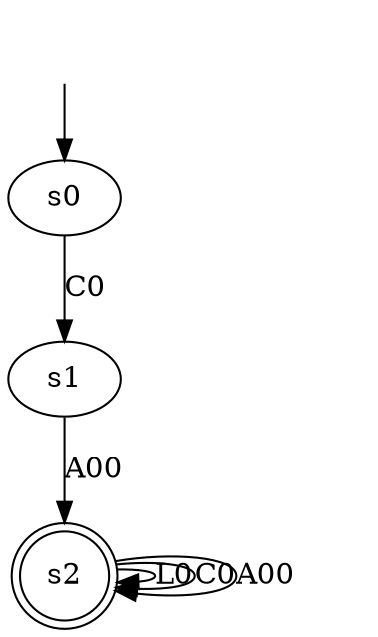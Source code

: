 digraph "data/our_models/magento_1_1_b1" {
s0 [label=s0];
s1 [label=s1];
s2 [label=s2, shape=doublecircle];
s0 -> s1  [label=C0];
s1 -> s2  [label=A00];
s2 -> s2  [label=L0];
s2 -> s2  [label=C0];
s2 -> s2  [label=A00];
__start0 [label="", shape=none];
__start0 -> s0  [label=""];
}
